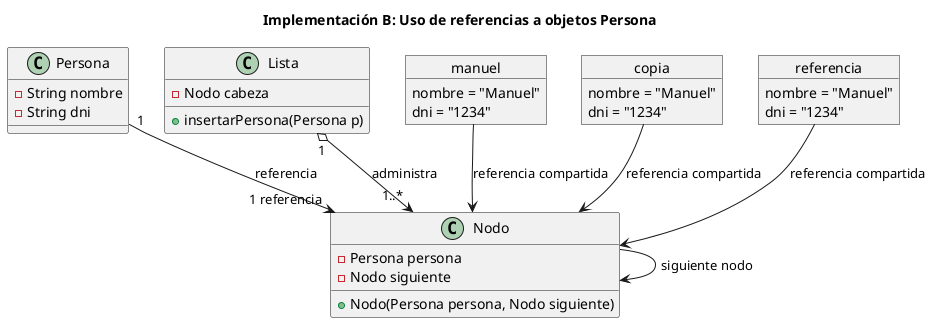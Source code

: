 @startuml
title Implementación B: Uso de referencias a objetos Persona

class Persona {
    - String nombre
    - String dni
}

class Nodo {
    - Persona persona
    - Nodo siguiente
    + Nodo(Persona persona, Nodo siguiente)
}

class Lista {
    - Nodo cabeza
    + insertarPersona(Persona p)
}

Persona "1" --> "1 referencia" Nodo : referencia
Lista "1" o--> "1..*" Nodo : administra

object manuel {
    nombre = "Manuel"
    dni = "1234"
}
object copia {
    nombre = "Manuel"
    dni = "1234"
}
object referencia {
    nombre = "Manuel"
    dni = "1234"
}

manuel --> Nodo : referencia compartida
copia --> Nodo : referencia compartida
referencia --> Nodo : referencia compartida

Nodo --> Nodo : siguiente nodo
@enduml
